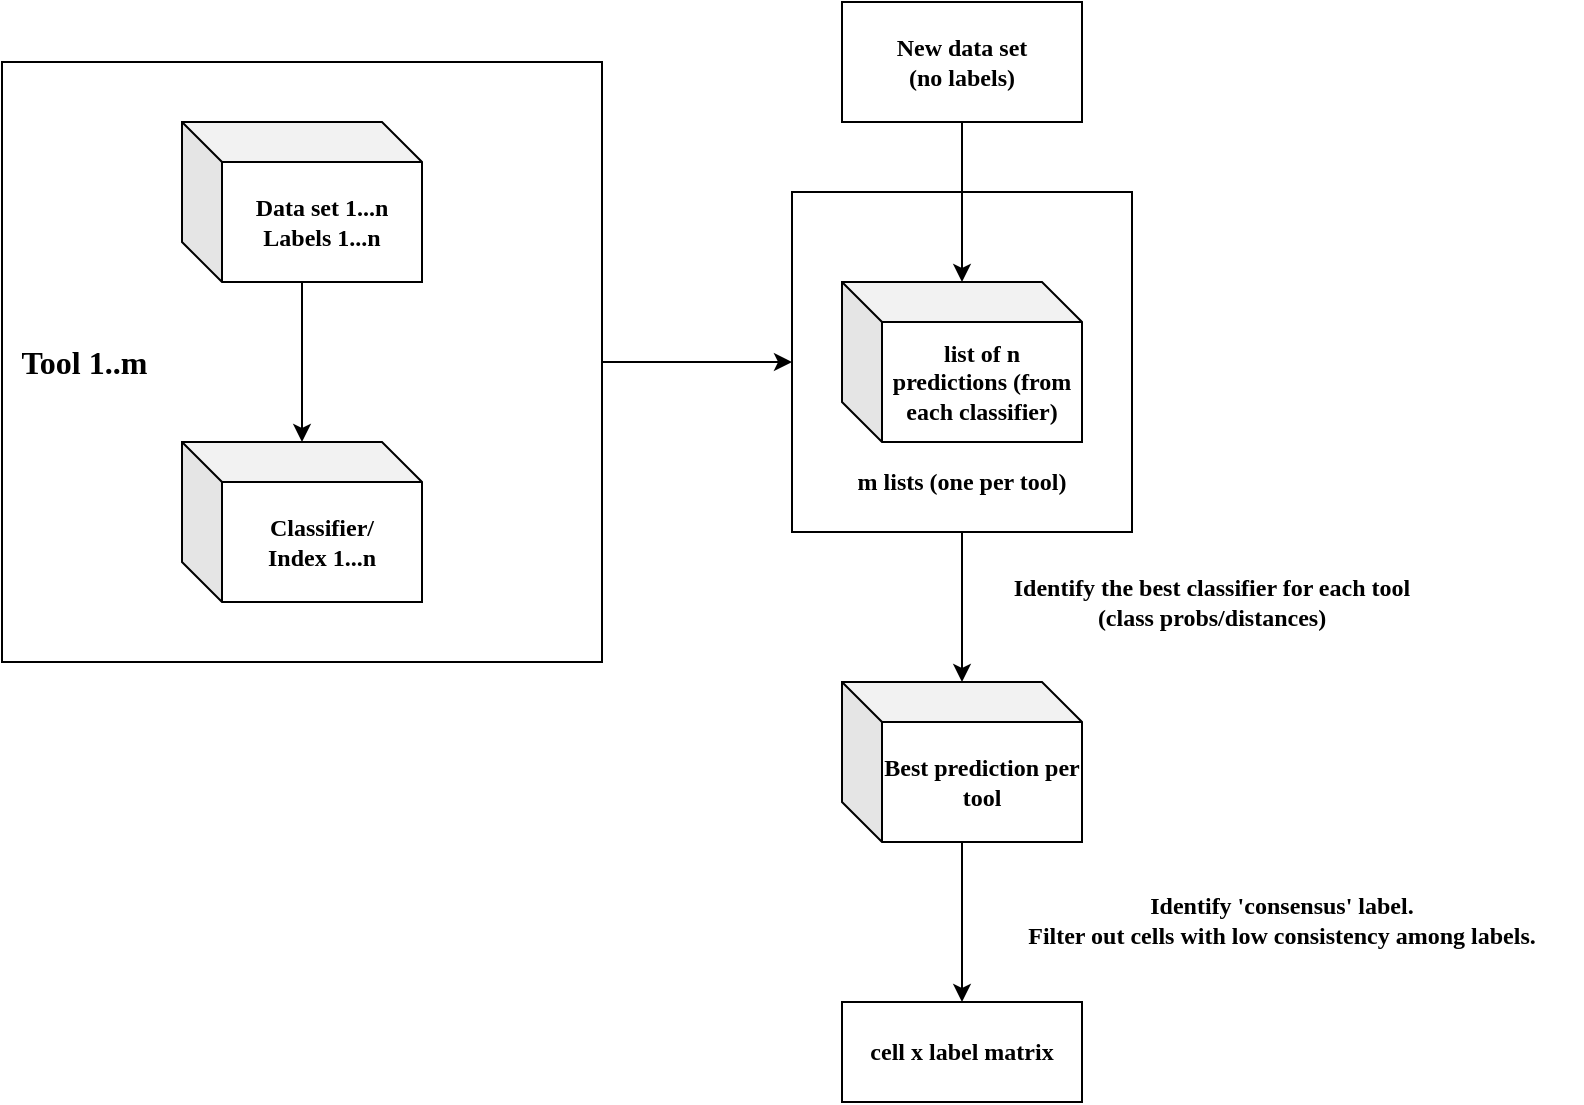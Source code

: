 <mxfile version="12.5.5" type="device"><diagram id="mt6tECv8yzI8DNJpiKo1" name="Page-1"><mxGraphModel dx="1409" dy="757" grid="1" gridSize="10" guides="1" tooltips="1" connect="1" arrows="1" fold="1" page="1" pageScale="1" pageWidth="1654" pageHeight="2336" math="0" shadow="0"><root><mxCell id="0"/><mxCell id="1" parent="0"/><mxCell id="YvgCFoZ4CxVzpikkKIoD-10" value="" style="whiteSpace=wrap;html=1;aspect=fixed;align=left;" vertex="1" parent="1"><mxGeometry x="565" y="175" width="170" height="170" as="geometry"/></mxCell><mxCell id="YvgCFoZ4CxVzpikkKIoD-5" value="&lt;font style=&quot;font-size: 16px&quot; face=&quot;Verdana&quot;&gt;&lt;b&gt;&amp;nbsp; Tool 1..m&lt;/b&gt;&lt;/font&gt;" style="whiteSpace=wrap;html=1;aspect=fixed;align=left;" vertex="1" parent="1"><mxGeometry x="170" y="110" width="300" height="300" as="geometry"/></mxCell><mxCell id="YvgCFoZ4CxVzpikkKIoD-3" value="" style="edgeStyle=orthogonalEdgeStyle;rounded=0;orthogonalLoop=1;jettySize=auto;html=1;" edge="1" parent="1" source="YvgCFoZ4CxVzpikkKIoD-1" target="YvgCFoZ4CxVzpikkKIoD-2"><mxGeometry relative="1" as="geometry"/></mxCell><mxCell id="YvgCFoZ4CxVzpikkKIoD-1" value="&lt;font face=&quot;Verdana&quot;&gt;&lt;b&gt;Data set 1...n&lt;br&gt;Labels 1...n&lt;/b&gt;&lt;/font&gt;" style="shape=cube;whiteSpace=wrap;html=1;boundedLbl=1;backgroundOutline=1;darkOpacity=0.05;darkOpacity2=0.1;" vertex="1" parent="1"><mxGeometry x="260" y="140" width="120" height="80" as="geometry"/></mxCell><mxCell id="YvgCFoZ4CxVzpikkKIoD-2" value="&lt;b&gt;&lt;font face=&quot;Verdana&quot;&gt;Classifier/&lt;br&gt;Index 1...n&lt;/font&gt;&lt;/b&gt;" style="shape=cube;whiteSpace=wrap;html=1;boundedLbl=1;backgroundOutline=1;darkOpacity=0.05;darkOpacity2=0.1;" vertex="1" parent="1"><mxGeometry x="260" y="300" width="120" height="80" as="geometry"/></mxCell><mxCell id="YvgCFoZ4CxVzpikkKIoD-7" value="" style="edgeStyle=orthogonalEdgeStyle;rounded=0;orthogonalLoop=1;jettySize=auto;html=1;" edge="1" parent="1" source="YvgCFoZ4CxVzpikkKIoD-4"><mxGeometry relative="1" as="geometry"><mxPoint x="650" y="220" as="targetPoint"/></mxGeometry></mxCell><mxCell id="YvgCFoZ4CxVzpikkKIoD-4" value="&lt;b&gt;&lt;font face=&quot;Verdana&quot;&gt;New data set &lt;br&gt;(no labels)&lt;/font&gt;&lt;/b&gt;" style="rounded=0;whiteSpace=wrap;html=1;" vertex="1" parent="1"><mxGeometry x="590" y="80" width="120" height="60" as="geometry"/></mxCell><mxCell id="YvgCFoZ4CxVzpikkKIoD-8" value="&lt;b&gt;&lt;font face=&quot;Verdana&quot;&gt;list of n predictions (from each classifier)&lt;/font&gt;&lt;/b&gt;" style="shape=cube;whiteSpace=wrap;html=1;boundedLbl=1;backgroundOutline=1;darkOpacity=0.05;darkOpacity2=0.1;" vertex="1" parent="1"><mxGeometry x="590" y="220" width="120" height="80" as="geometry"/></mxCell><mxCell id="YvgCFoZ4CxVzpikkKIoD-11" value="&lt;b&gt;&lt;font face=&quot;Verdana&quot;&gt;m lists (one per tool)&lt;/font&gt;&lt;/b&gt;" style="text;html=1;strokeColor=none;fillColor=none;align=center;verticalAlign=middle;whiteSpace=wrap;rounded=0;" vertex="1" parent="1"><mxGeometry x="570" y="310" width="160" height="20" as="geometry"/></mxCell><mxCell id="YvgCFoZ4CxVzpikkKIoD-13" value="" style="endArrow=classic;html=1;entryX=0;entryY=0.5;entryDx=0;entryDy=0;exitX=1;exitY=0.5;exitDx=0;exitDy=0;" edge="1" parent="1" source="YvgCFoZ4CxVzpikkKIoD-5" target="YvgCFoZ4CxVzpikkKIoD-10"><mxGeometry width="50" height="50" relative="1" as="geometry"><mxPoint x="170" y="420" as="sourcePoint"/><mxPoint x="220" y="370" as="targetPoint"/></mxGeometry></mxCell><mxCell id="YvgCFoZ4CxVzpikkKIoD-14" value="&lt;font face=&quot;Verdana&quot;&gt;&lt;b&gt;Identify the best classifier for each tool (class probs/distances)&lt;/b&gt;&lt;/font&gt;" style="text;html=1;strokeColor=none;fillColor=none;align=center;verticalAlign=middle;whiteSpace=wrap;rounded=0;" vertex="1" parent="1"><mxGeometry x="660" y="360" width="230" height="40" as="geometry"/></mxCell><mxCell id="YvgCFoZ4CxVzpikkKIoD-15" value="" style="endArrow=classic;html=1;exitX=0.5;exitY=1;exitDx=0;exitDy=0;" edge="1" parent="1" source="YvgCFoZ4CxVzpikkKIoD-10"><mxGeometry width="50" height="50" relative="1" as="geometry"><mxPoint x="630" y="390" as="sourcePoint"/><mxPoint x="650" y="420" as="targetPoint"/></mxGeometry></mxCell><mxCell id="YvgCFoZ4CxVzpikkKIoD-18" value="" style="edgeStyle=orthogonalEdgeStyle;rounded=0;orthogonalLoop=1;jettySize=auto;html=1;" edge="1" parent="1" source="YvgCFoZ4CxVzpikkKIoD-16"><mxGeometry relative="1" as="geometry"><mxPoint x="650" y="580" as="targetPoint"/></mxGeometry></mxCell><mxCell id="YvgCFoZ4CxVzpikkKIoD-16" value="&lt;b&gt;&lt;font face=&quot;Verdana&quot;&gt;Best prediction per tool&lt;/font&gt;&lt;/b&gt;" style="shape=cube;whiteSpace=wrap;html=1;boundedLbl=1;backgroundOutline=1;darkOpacity=0.05;darkOpacity2=0.1;" vertex="1" parent="1"><mxGeometry x="590" y="420" width="120" height="80" as="geometry"/></mxCell><mxCell id="YvgCFoZ4CxVzpikkKIoD-19" value="&lt;b&gt;&lt;font face=&quot;Verdana&quot;&gt;cell x label matrix&lt;/font&gt;&lt;/b&gt;" style="rounded=0;whiteSpace=wrap;html=1;" vertex="1" parent="1"><mxGeometry x="590" y="580" width="120" height="50" as="geometry"/></mxCell><mxCell id="YvgCFoZ4CxVzpikkKIoD-20" value="&lt;b&gt;&lt;font face=&quot;Verdana&quot;&gt;Identify 'consensus' label. &lt;br&gt;Filter out cells with low consistency among labels.&lt;/font&gt;&lt;/b&gt;" style="text;html=1;strokeColor=none;fillColor=none;align=center;verticalAlign=middle;whiteSpace=wrap;rounded=0;" vertex="1" parent="1"><mxGeometry x="660" y="510" width="300" height="57.5" as="geometry"/></mxCell></root></mxGraphModel></diagram></mxfile>